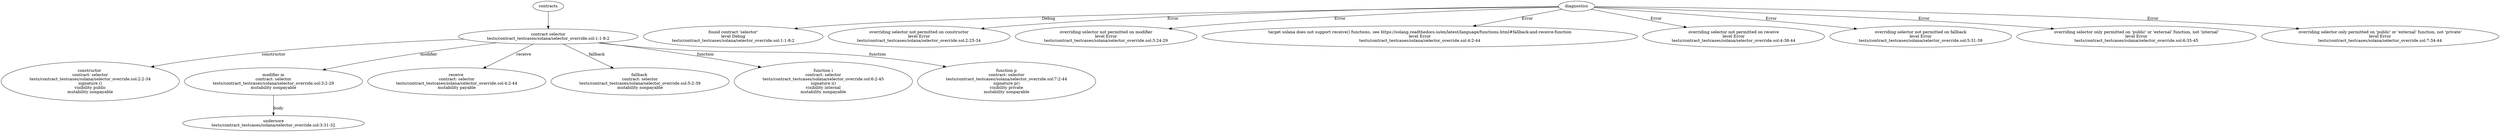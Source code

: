 strict digraph "tests/contract_testcases/solana/selector_override.sol" {
	contract [label="contract selector\ntests/contract_testcases/solana/selector_override.sol:1:1-8:2"]
	node_2 [label="constructor \ncontract: selector\ntests/contract_testcases/solana/selector_override.sol:2:2-34\nsignature ()\nvisibility public\nmutability nonpayable"]
	m [label="modifier m\ncontract: selector\ntests/contract_testcases/solana/selector_override.sol:3:2-29\nmutability nonpayable"]
	underscore [label="undersore\ntests/contract_testcases/solana/selector_override.sol:3:31-32"]
	node_5 [label="receive \ncontract: selector\ntests/contract_testcases/solana/selector_override.sol:4:2-44\nmutability payable"]
	node_6 [label="fallback \ncontract: selector\ntests/contract_testcases/solana/selector_override.sol:5:2-39\nmutability nonpayable"]
	i [label="function i\ncontract: selector\ntests/contract_testcases/solana/selector_override.sol:6:2-45\nsignature i()\nvisibility internal\nmutability nonpayable"]
	p [label="function p\ncontract: selector\ntests/contract_testcases/solana/selector_override.sol:7:2-44\nsignature p()\nvisibility private\nmutability nonpayable"]
	diagnostic [label="found contract 'selector'\nlevel Debug\ntests/contract_testcases/solana/selector_override.sol:1:1-8:2"]
	diagnostic_11 [label="overriding selector not permitted on constructor\nlevel Error\ntests/contract_testcases/solana/selector_override.sol:2:25-34"]
	diagnostic_12 [label="overriding selector not permitted on modifier\nlevel Error\ntests/contract_testcases/solana/selector_override.sol:3:24-29"]
	diagnostic_13 [label="target solana does not support receive() functions, see https://solang.readthedocs.io/en/latest/language/functions.html#fallback-and-receive-function\nlevel Error\ntests/contract_testcases/solana/selector_override.sol:4:2-44"]
	diagnostic_14 [label="overriding selector not permitted on receive\nlevel Error\ntests/contract_testcases/solana/selector_override.sol:4:38-44"]
	diagnostic_15 [label="overriding selector not permitted on fallback\nlevel Error\ntests/contract_testcases/solana/selector_override.sol:5:31-39"]
	diagnostic_16 [label="overriding selector only permitted on 'public' or 'external' function, not 'internal'\nlevel Error\ntests/contract_testcases/solana/selector_override.sol:6:35-45"]
	diagnostic_17 [label="overriding selector only permitted on 'public' or 'external' function, not 'private'\nlevel Error\ntests/contract_testcases/solana/selector_override.sol:7:34-44"]
	contracts -> contract
	contract -> node_2 [label="constructor"]
	contract -> m [label="modifier"]
	m -> underscore [label="body"]
	contract -> node_5 [label="receive"]
	contract -> node_6 [label="fallback"]
	contract -> i [label="function"]
	contract -> p [label="function"]
	diagnostics -> diagnostic [label="Debug"]
	diagnostics -> diagnostic_11 [label="Error"]
	diagnostics -> diagnostic_12 [label="Error"]
	diagnostics -> diagnostic_13 [label="Error"]
	diagnostics -> diagnostic_14 [label="Error"]
	diagnostics -> diagnostic_15 [label="Error"]
	diagnostics -> diagnostic_16 [label="Error"]
	diagnostics -> diagnostic_17 [label="Error"]
}
